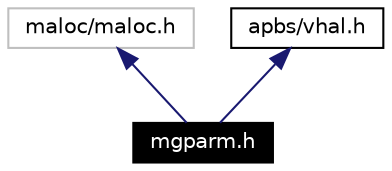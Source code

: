 digraph inheritance
{
  Node38 [shape="box",label="mgparm.h",fontsize=10,height=0.2,width=0.4,fontname="Helvetica",color="black",style="filled" fontcolor="white"];
  Node39 -> Node38 [dir=back,color="midnightblue",fontsize=10,style="solid",fontname="Helvetica"];
  Node39 [shape="box",label="maloc/maloc.h",fontsize=10,height=0.2,width=0.4,fontname="Helvetica",color="grey75"];
  Node40 -> Node38 [dir=back,color="midnightblue",fontsize=10,style="solid",fontname="Helvetica"];
  Node40 [shape="box",label="apbs/vhal.h",fontsize=10,height=0.2,width=0.4,fontname="Helvetica",color="black",URL="$vhal_8h.html"];
}
